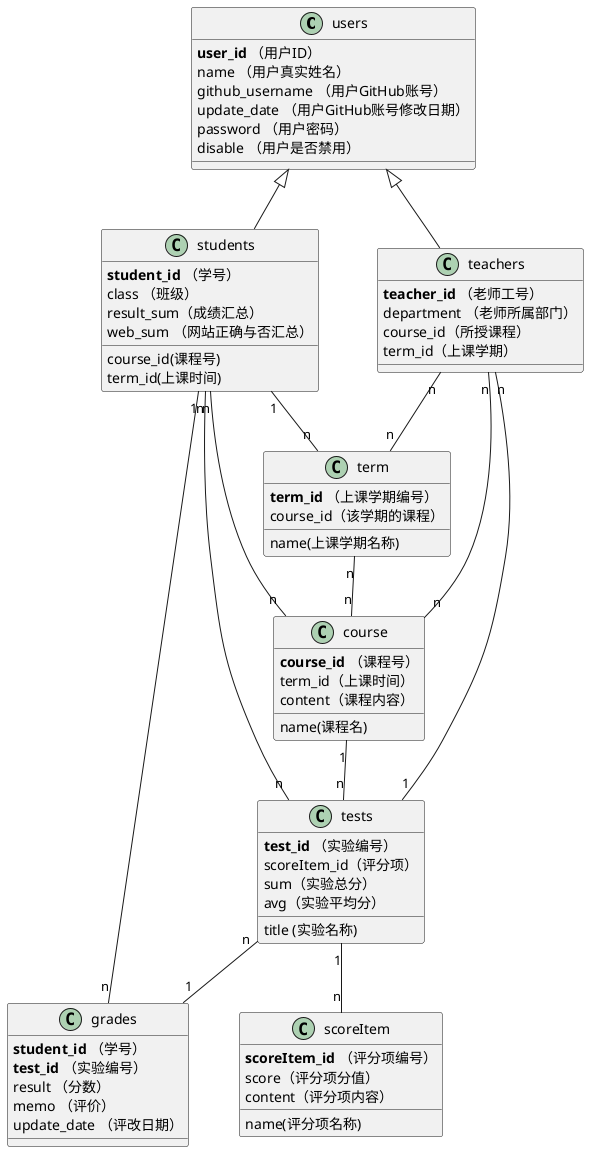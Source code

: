 @startuml
class users {
    <b>user_id</b> （用户ID）
    name （用户真实姓名）
    github_username （用户GitHub账号）
    update_date （用户GitHub账号修改日期）
    password （用户密码）
    disable （用户是否禁用）
}
class teachers{
    <b>teacher_id</b> （老师工号）
    department （老师所属部门）
    course_id（所授课程）
    term_id（上课学期）
}
class students{
    <b>student_id</b> （学号）
    class （班级）
    course_id(课程号)
    term_id(上课时间)
    result_sum（成绩汇总）
    web_sum （网站正确与否汇总）
}
class course{
     <b>course_id</b> （课程号）
     name(课程名)
     term_id（上课时间）
     content（课程内容）
}
class tests{
     <b>test_id</b> （实验编号）
     title (实验名称)
     scoreItem_id（评分项）
     sum（实验总分）
     avg（实验平均分）
}
class scoreItem{
     <b>scoreItem_id</b> （评分项编号）
     name(评分项名称)
     score（评分项分值）
     content（评分项内容）
}
class term{
     <b>term_id</b> （上课学期编号）
     name(上课学期名称)
     course_id（该学期的课程）
}

users <|- students
users <|-- teachers
class grades {
    <b>student_id</b> （学号）
    <b>test_id</b> （实验编号）
    result （分数）
    memo （评价）
    update_date （评改日期）
}

students "1" -- "n"  grades
students "n" -- "n"  course
students "1" -- "n"  term
students "n" -- "n"  tests
course"1" -- "n"  tests
term"n" -- "n"  course
tests"1" -- "n"  scoreItem
tests "n" -- "1"  grades
teachers "n" -- "n"  term
teachers "n" -- "n"  course
teachers "n" -- "1"  tests
@enduml
